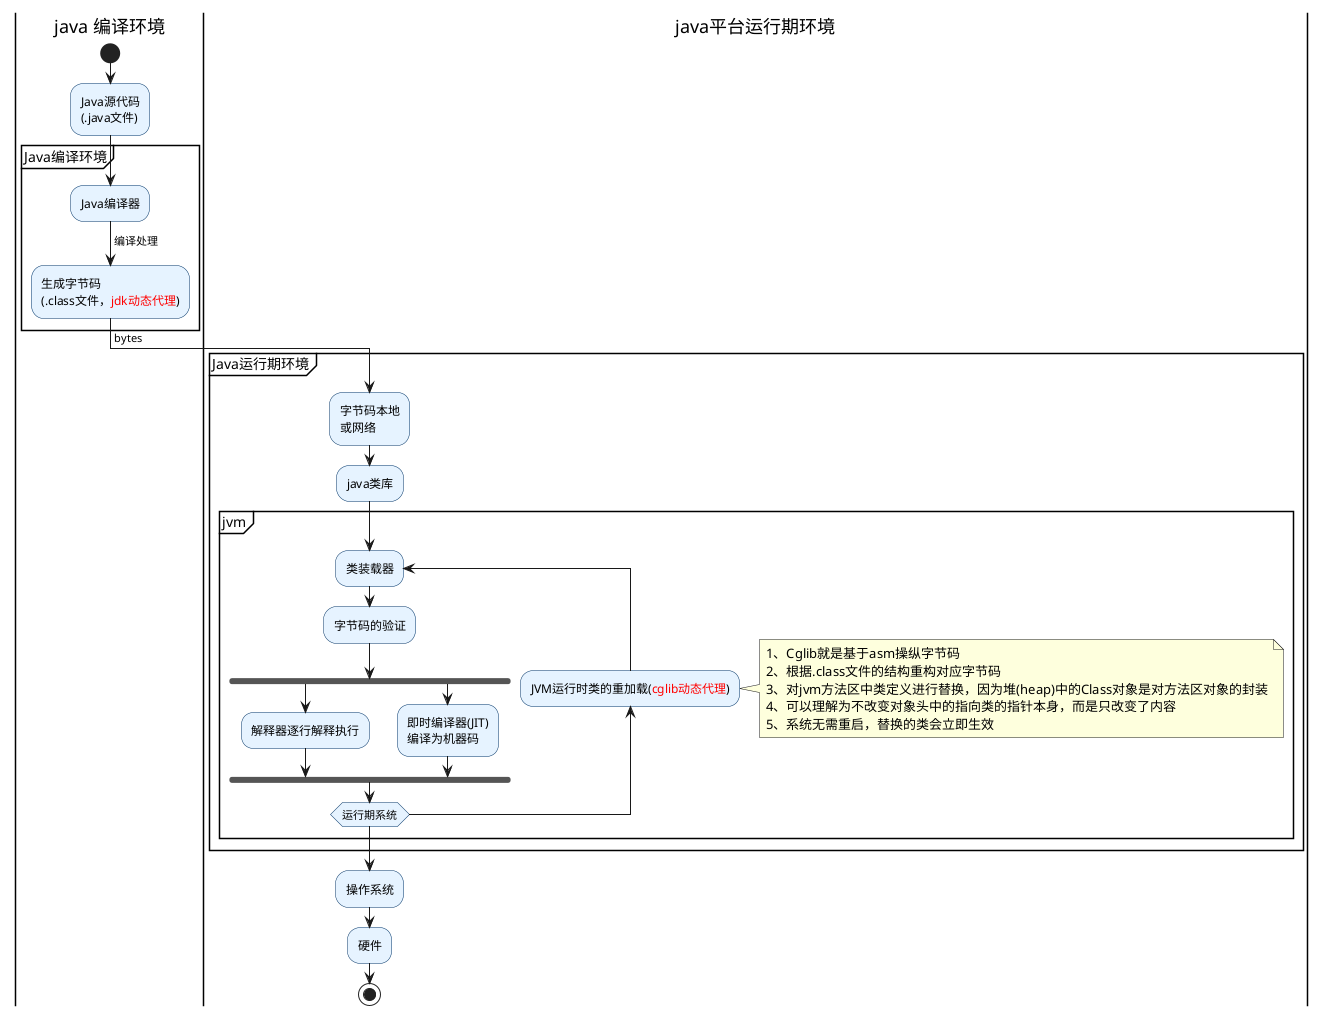 @startuml

skinparam backgroundColor #FFFFFF
skinparam activityBackgroundColor #E6F3FF
skinparam activityBorderColor #003366

|java 编译环境|
start

:Java源代码\n(.java文件);

partition "Java编译环境" {
    :Java编译器;
    -> 编译处理;
    :生成字节码\n(.class文件，<color:red>jdk动态代理</color>);

}
|java平台运行期环境|
partition "Java运行期环境" {
    -> bytes;
    :字节码本地\n或网络;
    :java类库;


partition jvm{
  repeat :类装载器;
    :字节码的验证;
 fork
        :解释器逐行解释执行;
    fork again
        :即时编译器(JIT)\n编译为机器码;
    end fork

backward:JVM运行时类的重加载(<color:red>cglib动态代理</color>);
repeat while (运行期系统)
note right
1、Cglib就是基于asm操纵字节码
2、根据.class文件的结构重构对应字节码
3、对jvm方法区中类定义进行替换，因为堆(heap)中的Class对象是对方法区对象的封装
4、可以理解为不改变对象头中的指向类的指针本身，而是只改变了内容
5、系统无需重启，替换的类会立即生效
    end note
}

}


:操作系统;
:硬件;

stop





@enduml